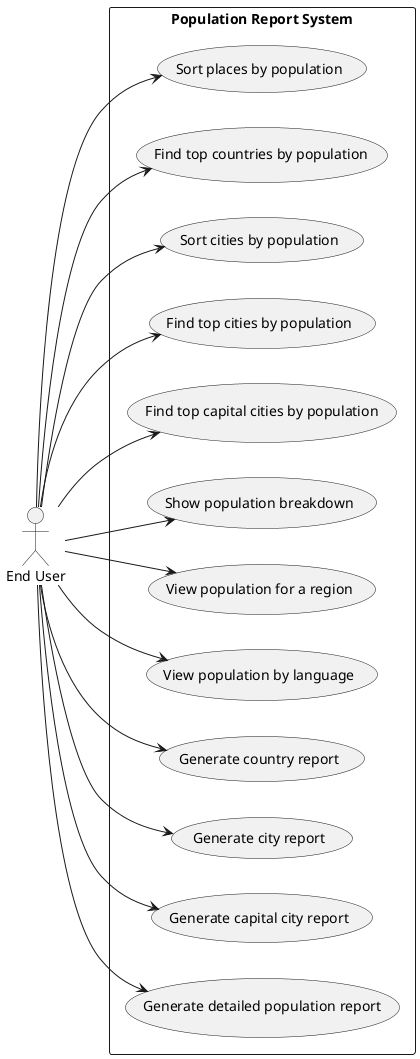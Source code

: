 @startuml
left to right direction
actor "End User" as User

rectangle "Population Report System" {
    usecase "Sort places by population" as UC1
    usecase "Find top countries by population" as UC2
    usecase "Sort cities by population" as UC3
    usecase "Find top cities by population" as UC4
    usecase "Find top capital cities by population" as UC5
    usecase "Show population breakdown" as UC6
    usecase "View population for a region" as UC7
    usecase "View population by language" as UC8
    usecase "Generate country report" as UC9
    usecase "Generate city report" as UC10
    usecase "Generate capital city report" as UC11
    usecase "Generate detailed population report" as UC12
}

User --> UC1
User --> UC2
User --> UC3
User --> UC4
User --> UC5
User --> UC6
User --> UC7
User --> UC8
User --> UC9
User --> UC10
User --> UC11
User --> UC12

@enduml